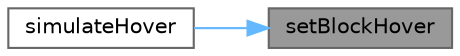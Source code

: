 digraph "setBlockHover"
{
 // LATEX_PDF_SIZE
  bgcolor="transparent";
  edge [fontname=Helvetica,fontsize=10,labelfontname=Helvetica,labelfontsize=10];
  node [fontname=Helvetica,fontsize=10,shape=box,height=0.2,width=0.4];
  rankdir="RL";
  Node1 [id="Node000001",label="setBlockHover",height=0.2,width=0.4,color="gray40", fillcolor="grey60", style="filled", fontcolor="black",tooltip="设置是否屏蔽悬浮效果"];
  Node1 -> Node2 [id="edge1_Node000001_Node000002",dir="back",color="steelblue1",style="solid",tooltip=" "];
  Node2 [id="Node000002",label="simulateHover",height=0.2,width=0.4,color="grey40", fillcolor="white", style="filled",URL="$class_interactive_button_base.html#a4f1950a9b78331a1cce8846ac293d508",tooltip="模拟悬浮状态"];
}
